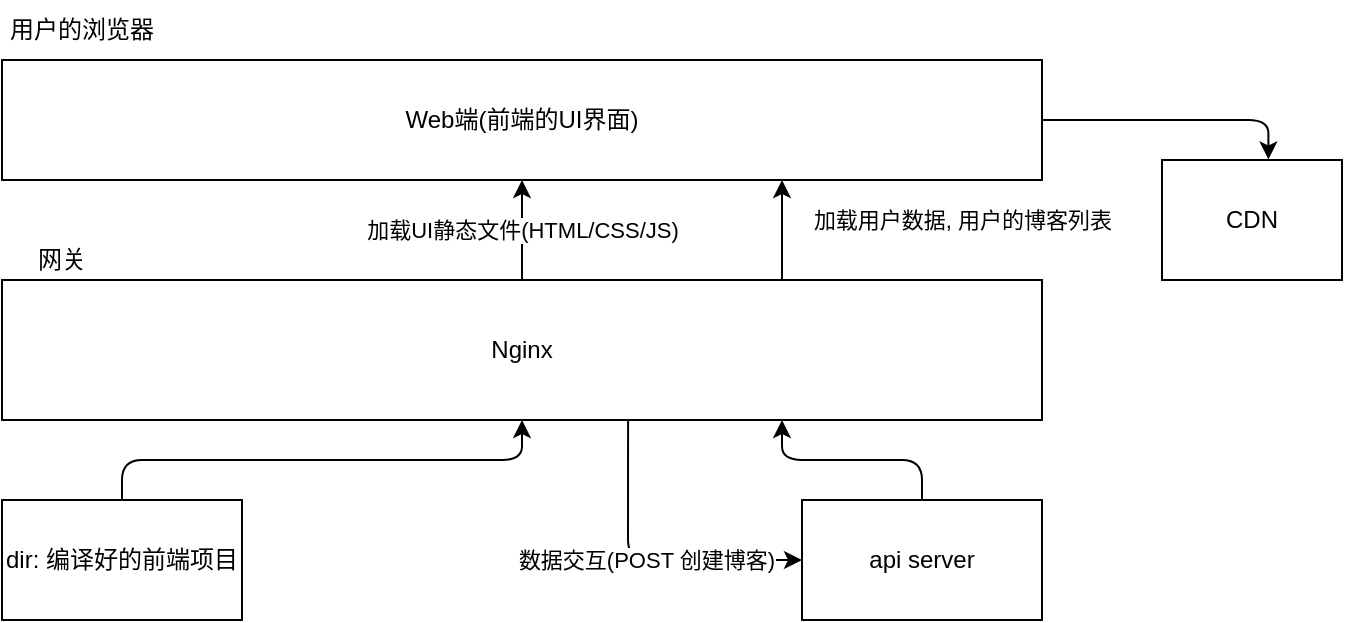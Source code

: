 <mxfile>
    <diagram id="78YCSZAdTFxuj-zjxqI8" name="第 1 页">
        <mxGraphModel dx="1121" dy="391" grid="1" gridSize="10" guides="1" tooltips="1" connect="1" arrows="1" fold="1" page="1" pageScale="1" pageWidth="827" pageHeight="1169" math="0" shadow="0">
            <root>
                <mxCell id="0"/>
                <mxCell id="1" parent="0"/>
                <mxCell id="16" style="edgeStyle=orthogonalEdgeStyle;html=1;exitX=1;exitY=0.5;exitDx=0;exitDy=0;entryX=0.591;entryY=-0.005;entryDx=0;entryDy=0;entryPerimeter=0;" edge="1" parent="1" source="2" target="15">
                    <mxGeometry relative="1" as="geometry"/>
                </mxCell>
                <mxCell id="2" value="Web端(前端的UI界面)" style="rounded=0;whiteSpace=wrap;html=1;" vertex="1" parent="1">
                    <mxGeometry x="60" y="80" width="520" height="60" as="geometry"/>
                </mxCell>
                <mxCell id="8" value="加载UI静态文件(HTML/CSS/JS)" style="edgeStyle=orthogonalEdgeStyle;html=1;exitX=0.5;exitY=0;exitDx=0;exitDy=0;entryX=0.5;entryY=1;entryDx=0;entryDy=0;" edge="1" parent="1" source="3" target="2">
                    <mxGeometry relative="1" as="geometry"/>
                </mxCell>
                <mxCell id="12" value="数据交互(POST 创建博客)" style="edgeStyle=orthogonalEdgeStyle;html=1;exitX=0.602;exitY=1.007;exitDx=0;exitDy=0;entryX=0;entryY=0.5;entryDx=0;entryDy=0;exitPerimeter=0;" edge="1" parent="1" source="3" target="9">
                    <mxGeometry relative="1" as="geometry"/>
                </mxCell>
                <mxCell id="14" value="加载用户数据, 用户的博客列表" style="edgeStyle=orthogonalEdgeStyle;html=1;exitX=0.75;exitY=0;exitDx=0;exitDy=0;entryX=0.75;entryY=1;entryDx=0;entryDy=0;" edge="1" parent="1" source="3" target="2">
                    <mxGeometry x="0.2" y="-90" relative="1" as="geometry">
                        <mxPoint as="offset"/>
                    </mxGeometry>
                </mxCell>
                <mxCell id="3" value="Nginx" style="rounded=0;whiteSpace=wrap;html=1;" vertex="1" parent="1">
                    <mxGeometry x="60" y="190" width="520" height="70" as="geometry"/>
                </mxCell>
                <mxCell id="4" value="用户的浏览器" style="text;html=1;strokeColor=none;fillColor=none;align=center;verticalAlign=middle;whiteSpace=wrap;rounded=0;" vertex="1" parent="1">
                    <mxGeometry x="60" y="50" width="80" height="30" as="geometry"/>
                </mxCell>
                <mxCell id="5" value="网关" style="text;html=1;strokeColor=none;fillColor=none;align=center;verticalAlign=middle;whiteSpace=wrap;rounded=0;" vertex="1" parent="1">
                    <mxGeometry x="60" y="170" width="60" height="20" as="geometry"/>
                </mxCell>
                <mxCell id="7" style="edgeStyle=orthogonalEdgeStyle;html=1;exitX=0.5;exitY=0;exitDx=0;exitDy=0;" edge="1" parent="1" source="6" target="3">
                    <mxGeometry relative="1" as="geometry"/>
                </mxCell>
                <mxCell id="6" value="dir: 编译好的前端项目" style="rounded=0;whiteSpace=wrap;html=1;" vertex="1" parent="1">
                    <mxGeometry x="60" y="300" width="120" height="60" as="geometry"/>
                </mxCell>
                <mxCell id="13" style="edgeStyle=orthogonalEdgeStyle;html=1;exitX=0.5;exitY=0;exitDx=0;exitDy=0;entryX=0.75;entryY=1;entryDx=0;entryDy=0;" edge="1" parent="1" source="9" target="3">
                    <mxGeometry relative="1" as="geometry"/>
                </mxCell>
                <mxCell id="9" value="api server" style="rounded=0;whiteSpace=wrap;html=1;" vertex="1" parent="1">
                    <mxGeometry x="460" y="300" width="120" height="60" as="geometry"/>
                </mxCell>
                <mxCell id="15" value="CDN" style="rounded=0;whiteSpace=wrap;html=1;" vertex="1" parent="1">
                    <mxGeometry x="640" y="130" width="90" height="60" as="geometry"/>
                </mxCell>
            </root>
        </mxGraphModel>
    </diagram>
</mxfile>
